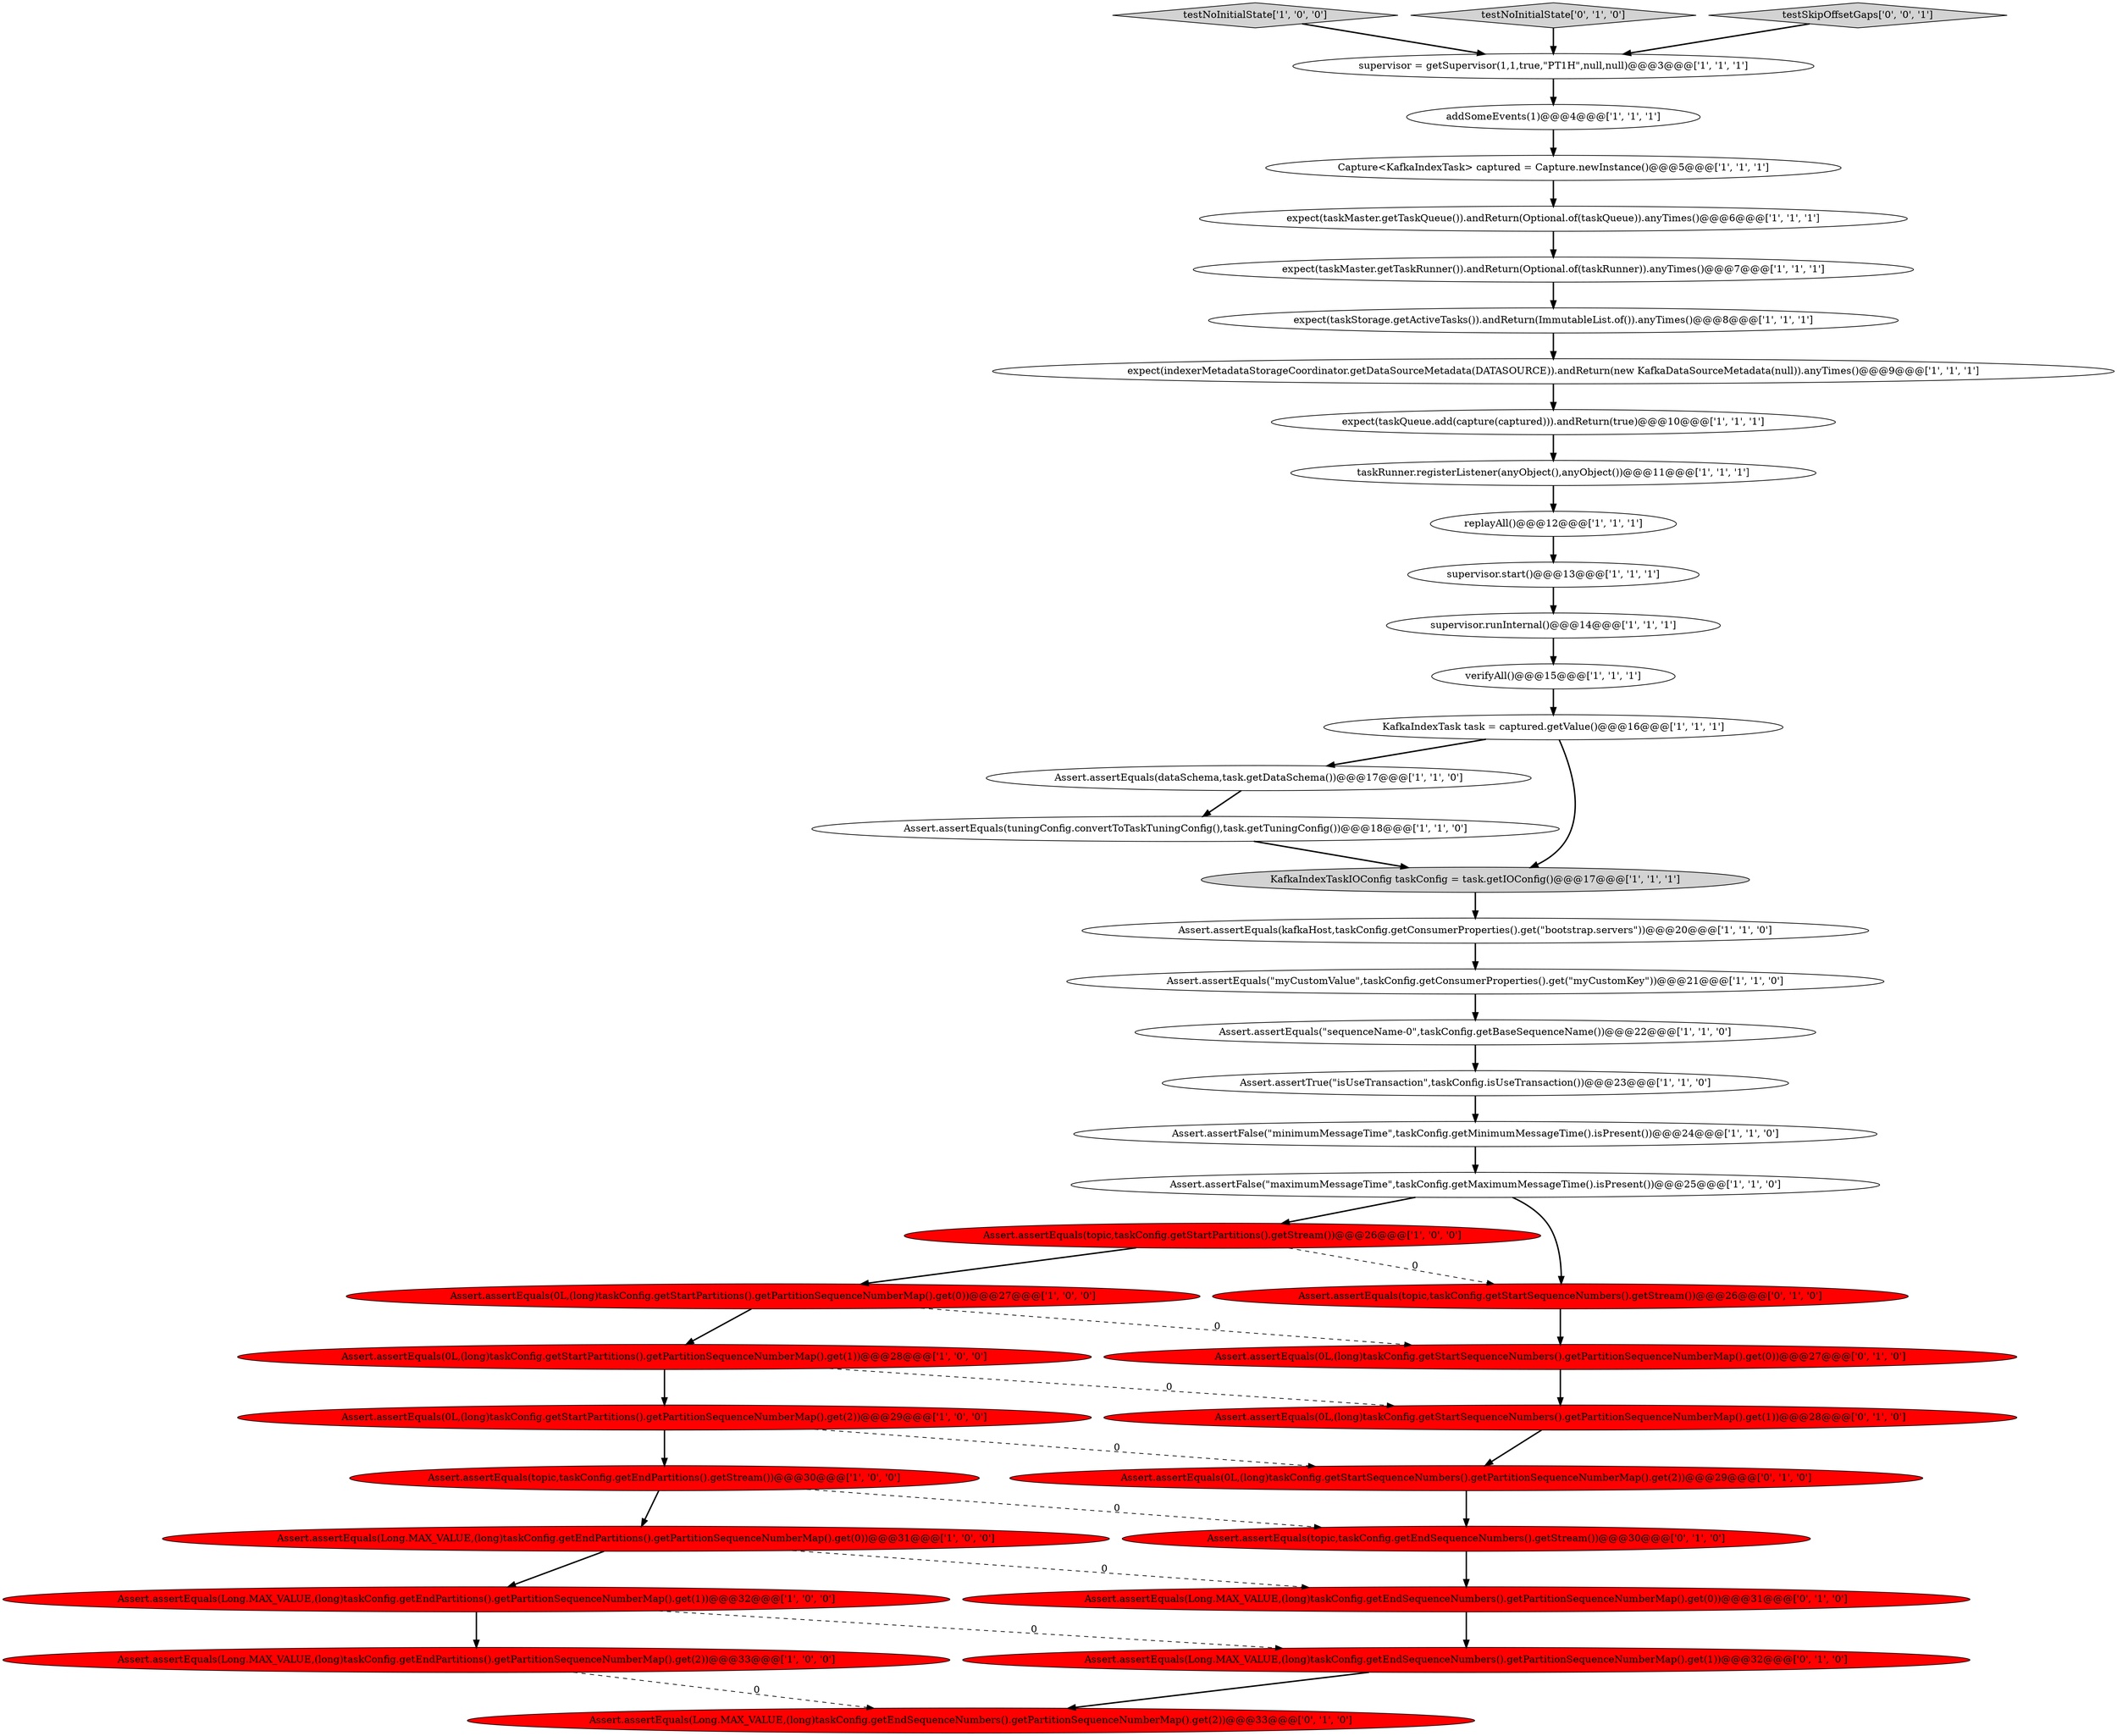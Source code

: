 digraph {
40 [style = filled, label = "Assert.assertEquals(Long.MAX_VALUE,(long)taskConfig.getEndSequenceNumbers().getPartitionSequenceNumberMap().get(1))@@@32@@@['0', '1', '0']", fillcolor = red, shape = ellipse image = "AAA1AAABBB2BBB"];
25 [style = filled, label = "taskRunner.registerListener(anyObject(),anyObject())@@@11@@@['1', '1', '1']", fillcolor = white, shape = ellipse image = "AAA0AAABBB1BBB"];
31 [style = filled, label = "Assert.assertFalse(\"minimumMessageTime\",taskConfig.getMinimumMessageTime().isPresent())@@@24@@@['1', '1', '0']", fillcolor = white, shape = ellipse image = "AAA0AAABBB1BBB"];
22 [style = filled, label = "testNoInitialState['1', '0', '0']", fillcolor = lightgray, shape = diamond image = "AAA0AAABBB1BBB"];
23 [style = filled, label = "supervisor.start()@@@13@@@['1', '1', '1']", fillcolor = white, shape = ellipse image = "AAA0AAABBB1BBB"];
15 [style = filled, label = "supervisor = getSupervisor(1,1,true,\"PT1H\",null,null)@@@3@@@['1', '1', '1']", fillcolor = white, shape = ellipse image = "AAA0AAABBB1BBB"];
20 [style = filled, label = "verifyAll()@@@15@@@['1', '1', '1']", fillcolor = white, shape = ellipse image = "AAA0AAABBB1BBB"];
30 [style = filled, label = "Assert.assertEquals(topic,taskConfig.getEndPartitions().getStream())@@@30@@@['1', '0', '0']", fillcolor = red, shape = ellipse image = "AAA1AAABBB1BBB"];
36 [style = filled, label = "Assert.assertEquals(Long.MAX_VALUE,(long)taskConfig.getEndSequenceNumbers().getPartitionSequenceNumberMap().get(2))@@@33@@@['0', '1', '0']", fillcolor = red, shape = ellipse image = "AAA1AAABBB2BBB"];
29 [style = filled, label = "Assert.assertEquals(Long.MAX_VALUE,(long)taskConfig.getEndPartitions().getPartitionSequenceNumberMap().get(0))@@@31@@@['1', '0', '0']", fillcolor = red, shape = ellipse image = "AAA1AAABBB1BBB"];
32 [style = filled, label = "Assert.assertEquals(0L,(long)taskConfig.getStartSequenceNumbers().getPartitionSequenceNumberMap().get(0))@@@27@@@['0', '1', '0']", fillcolor = red, shape = ellipse image = "AAA1AAABBB2BBB"];
37 [style = filled, label = "Assert.assertEquals(0L,(long)taskConfig.getStartSequenceNumbers().getPartitionSequenceNumberMap().get(2))@@@29@@@['0', '1', '0']", fillcolor = red, shape = ellipse image = "AAA1AAABBB2BBB"];
33 [style = filled, label = "Assert.assertEquals(Long.MAX_VALUE,(long)taskConfig.getEndSequenceNumbers().getPartitionSequenceNumberMap().get(0))@@@31@@@['0', '1', '0']", fillcolor = red, shape = ellipse image = "AAA1AAABBB2BBB"];
10 [style = filled, label = "Assert.assertEquals(\"myCustomValue\",taskConfig.getConsumerProperties().get(\"myCustomKey\"))@@@21@@@['1', '1', '0']", fillcolor = white, shape = ellipse image = "AAA0AAABBB1BBB"];
0 [style = filled, label = "supervisor.runInternal()@@@14@@@['1', '1', '1']", fillcolor = white, shape = ellipse image = "AAA0AAABBB1BBB"];
28 [style = filled, label = "Assert.assertFalse(\"maximumMessageTime\",taskConfig.getMaximumMessageTime().isPresent())@@@25@@@['1', '1', '0']", fillcolor = white, shape = ellipse image = "AAA0AAABBB1BBB"];
7 [style = filled, label = "addSomeEvents(1)@@@4@@@['1', '1', '1']", fillcolor = white, shape = ellipse image = "AAA0AAABBB1BBB"];
17 [style = filled, label = "Assert.assertEquals(\"sequenceName-0\",taskConfig.getBaseSequenceName())@@@22@@@['1', '1', '0']", fillcolor = white, shape = ellipse image = "AAA0AAABBB1BBB"];
38 [style = filled, label = "testNoInitialState['0', '1', '0']", fillcolor = lightgray, shape = diamond image = "AAA0AAABBB2BBB"];
4 [style = filled, label = "replayAll()@@@12@@@['1', '1', '1']", fillcolor = white, shape = ellipse image = "AAA0AAABBB1BBB"];
27 [style = filled, label = "Assert.assertEquals(Long.MAX_VALUE,(long)taskConfig.getEndPartitions().getPartitionSequenceNumberMap().get(1))@@@32@@@['1', '0', '0']", fillcolor = red, shape = ellipse image = "AAA1AAABBB1BBB"];
16 [style = filled, label = "Assert.assertEquals(topic,taskConfig.getStartPartitions().getStream())@@@26@@@['1', '0', '0']", fillcolor = red, shape = ellipse image = "AAA1AAABBB1BBB"];
13 [style = filled, label = "expect(taskStorage.getActiveTasks()).andReturn(ImmutableList.of()).anyTimes()@@@8@@@['1', '1', '1']", fillcolor = white, shape = ellipse image = "AAA0AAABBB1BBB"];
24 [style = filled, label = "Assert.assertEquals(Long.MAX_VALUE,(long)taskConfig.getEndPartitions().getPartitionSequenceNumberMap().get(2))@@@33@@@['1', '0', '0']", fillcolor = red, shape = ellipse image = "AAA1AAABBB1BBB"];
26 [style = filled, label = "Capture<KafkaIndexTask> captured = Capture.newInstance()@@@5@@@['1', '1', '1']", fillcolor = white, shape = ellipse image = "AAA0AAABBB1BBB"];
41 [style = filled, label = "testSkipOffsetGaps['0', '0', '1']", fillcolor = lightgray, shape = diamond image = "AAA0AAABBB3BBB"];
5 [style = filled, label = "Assert.assertEquals(dataSchema,task.getDataSchema())@@@17@@@['1', '1', '0']", fillcolor = white, shape = ellipse image = "AAA0AAABBB1BBB"];
1 [style = filled, label = "Assert.assertEquals(kafkaHost,taskConfig.getConsumerProperties().get(\"bootstrap.servers\"))@@@20@@@['1', '1', '0']", fillcolor = white, shape = ellipse image = "AAA0AAABBB1BBB"];
3 [style = filled, label = "Assert.assertEquals(0L,(long)taskConfig.getStartPartitions().getPartitionSequenceNumberMap().get(1))@@@28@@@['1', '0', '0']", fillcolor = red, shape = ellipse image = "AAA1AAABBB1BBB"];
9 [style = filled, label = "Assert.assertEquals(0L,(long)taskConfig.getStartPartitions().getPartitionSequenceNumberMap().get(2))@@@29@@@['1', '0', '0']", fillcolor = red, shape = ellipse image = "AAA1AAABBB1BBB"];
14 [style = filled, label = "KafkaIndexTaskIOConfig taskConfig = task.getIOConfig()@@@17@@@['1', '1', '1']", fillcolor = lightgray, shape = ellipse image = "AAA0AAABBB1BBB"];
34 [style = filled, label = "Assert.assertEquals(topic,taskConfig.getStartSequenceNumbers().getStream())@@@26@@@['0', '1', '0']", fillcolor = red, shape = ellipse image = "AAA1AAABBB2BBB"];
35 [style = filled, label = "Assert.assertEquals(topic,taskConfig.getEndSequenceNumbers().getStream())@@@30@@@['0', '1', '0']", fillcolor = red, shape = ellipse image = "AAA1AAABBB2BBB"];
18 [style = filled, label = "expect(taskMaster.getTaskQueue()).andReturn(Optional.of(taskQueue)).anyTimes()@@@6@@@['1', '1', '1']", fillcolor = white, shape = ellipse image = "AAA0AAABBB1BBB"];
2 [style = filled, label = "expect(taskMaster.getTaskRunner()).andReturn(Optional.of(taskRunner)).anyTimes()@@@7@@@['1', '1', '1']", fillcolor = white, shape = ellipse image = "AAA0AAABBB1BBB"];
21 [style = filled, label = "Assert.assertEquals(tuningConfig.convertToTaskTuningConfig(),task.getTuningConfig())@@@18@@@['1', '1', '0']", fillcolor = white, shape = ellipse image = "AAA0AAABBB1BBB"];
12 [style = filled, label = "Assert.assertEquals(0L,(long)taskConfig.getStartPartitions().getPartitionSequenceNumberMap().get(0))@@@27@@@['1', '0', '0']", fillcolor = red, shape = ellipse image = "AAA1AAABBB1BBB"];
19 [style = filled, label = "expect(indexerMetadataStorageCoordinator.getDataSourceMetadata(DATASOURCE)).andReturn(new KafkaDataSourceMetadata(null)).anyTimes()@@@9@@@['1', '1', '1']", fillcolor = white, shape = ellipse image = "AAA0AAABBB1BBB"];
8 [style = filled, label = "KafkaIndexTask task = captured.getValue()@@@16@@@['1', '1', '1']", fillcolor = white, shape = ellipse image = "AAA0AAABBB1BBB"];
11 [style = filled, label = "Assert.assertTrue(\"isUseTransaction\",taskConfig.isUseTransaction())@@@23@@@['1', '1', '0']", fillcolor = white, shape = ellipse image = "AAA0AAABBB1BBB"];
6 [style = filled, label = "expect(taskQueue.add(capture(captured))).andReturn(true)@@@10@@@['1', '1', '1']", fillcolor = white, shape = ellipse image = "AAA0AAABBB1BBB"];
39 [style = filled, label = "Assert.assertEquals(0L,(long)taskConfig.getStartSequenceNumbers().getPartitionSequenceNumberMap().get(1))@@@28@@@['0', '1', '0']", fillcolor = red, shape = ellipse image = "AAA1AAABBB2BBB"];
39->37 [style = bold, label=""];
22->15 [style = bold, label=""];
41->15 [style = bold, label=""];
15->7 [style = bold, label=""];
28->34 [style = bold, label=""];
3->39 [style = dashed, label="0"];
12->32 [style = dashed, label="0"];
30->35 [style = dashed, label="0"];
35->33 [style = bold, label=""];
25->4 [style = bold, label=""];
8->14 [style = bold, label=""];
29->33 [style = dashed, label="0"];
10->17 [style = bold, label=""];
9->30 [style = bold, label=""];
18->2 [style = bold, label=""];
19->6 [style = bold, label=""];
23->0 [style = bold, label=""];
28->16 [style = bold, label=""];
38->15 [style = bold, label=""];
30->29 [style = bold, label=""];
14->1 [style = bold, label=""];
9->37 [style = dashed, label="0"];
2->13 [style = bold, label=""];
7->26 [style = bold, label=""];
3->9 [style = bold, label=""];
5->21 [style = bold, label=""];
11->31 [style = bold, label=""];
29->27 [style = bold, label=""];
16->34 [style = dashed, label="0"];
13->19 [style = bold, label=""];
20->8 [style = bold, label=""];
33->40 [style = bold, label=""];
8->5 [style = bold, label=""];
40->36 [style = bold, label=""];
21->14 [style = bold, label=""];
0->20 [style = bold, label=""];
27->24 [style = bold, label=""];
34->32 [style = bold, label=""];
12->3 [style = bold, label=""];
32->39 [style = bold, label=""];
31->28 [style = bold, label=""];
37->35 [style = bold, label=""];
1->10 [style = bold, label=""];
24->36 [style = dashed, label="0"];
16->12 [style = bold, label=""];
27->40 [style = dashed, label="0"];
4->23 [style = bold, label=""];
6->25 [style = bold, label=""];
26->18 [style = bold, label=""];
17->11 [style = bold, label=""];
}
